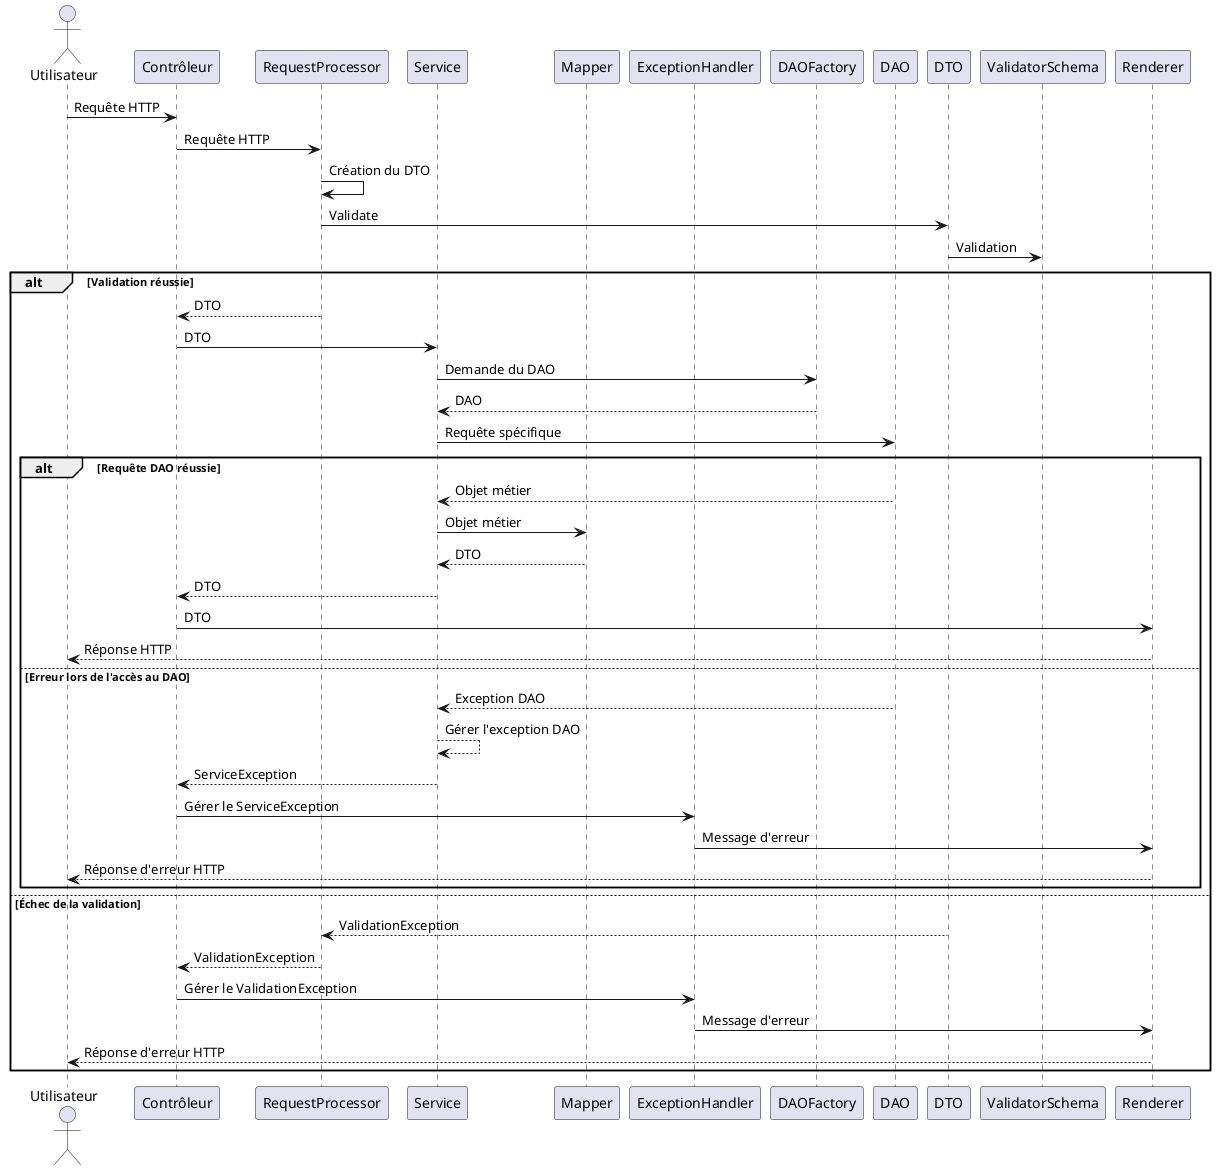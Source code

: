 @startuml Diagramme de séquence illustrant le traitement typique d'une requête avec gestion des exceptions

actor "Utilisateur" as user
participant "Contrôleur" as controller
participant "RequestProcessor" as requestProcessor
participant "Service" as service
participant "Mapper" as mapper
participant "ExceptionHandler" as exceptionHandler
participant "DAOFactory" as daoFactory
participant "DAO" as dao
participant "DTO" as dto
participant "ValidatorSchema" as validatorSchema
participant "Renderer" as renderer

user -> controller: Requête HTTP
controller -> requestProcessor: Requête HTTP
requestProcessor -> requestProcessor: Création du DTO
requestProcessor -> dto: Validate
dto -> validatorSchema: Validation

alt Validation réussie
    requestProcessor --> controller: DTO
    controller -> service: DTO
    service -> daoFactory: Demande du DAO
    daoFactory --> service: DAO
    service -> dao: Requête spécifique

    alt Requête DAO réussie
        dao --> service: Objet métier
        service -> mapper: Objet métier
        mapper --> service: DTO
        service --> controller: DTO
        controller -> renderer: DTO
        renderer --> user: Réponse HTTP
    else Erreur lors de l'accès au DAO
        dao --> service: Exception DAO
        service --> service: Gérer l'exception DAO
        service --> controller: ServiceException
        controller -> exceptionHandler: Gérer le ServiceException
        exceptionHandler -> renderer: Message d'erreur
        renderer --> user: Réponse d'erreur HTTP
    end
else Échec de la validation
    dto --> requestProcessor: ValidationException
    requestProcessor --> controller: ValidationException
    controller -> exceptionHandler: Gérer le ValidationException
    exceptionHandler -> renderer: Message d'erreur
    renderer --> user: Réponse d'erreur HTTP
end

@enduml
